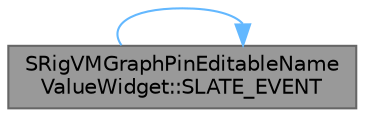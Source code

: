 digraph "SRigVMGraphPinEditableNameValueWidget::SLATE_EVENT"
{
 // INTERACTIVE_SVG=YES
 // LATEX_PDF_SIZE
  bgcolor="transparent";
  edge [fontname=Helvetica,fontsize=10,labelfontname=Helvetica,labelfontsize=10];
  node [fontname=Helvetica,fontsize=10,shape=box,height=0.2,width=0.4];
  rankdir="LR";
  Node1 [id="Node000001",label="SRigVMGraphPinEditableName\lValueWidget::SLATE_EVENT",height=0.2,width=0.4,color="gray40", fillcolor="grey60", style="filled", fontcolor="black",tooltip="Called when combo box is opened, before list is actually created."];
  Node1 -> Node1 [id="edge1_Node000001_Node000001",color="steelblue1",style="solid",tooltip=" "];
}
